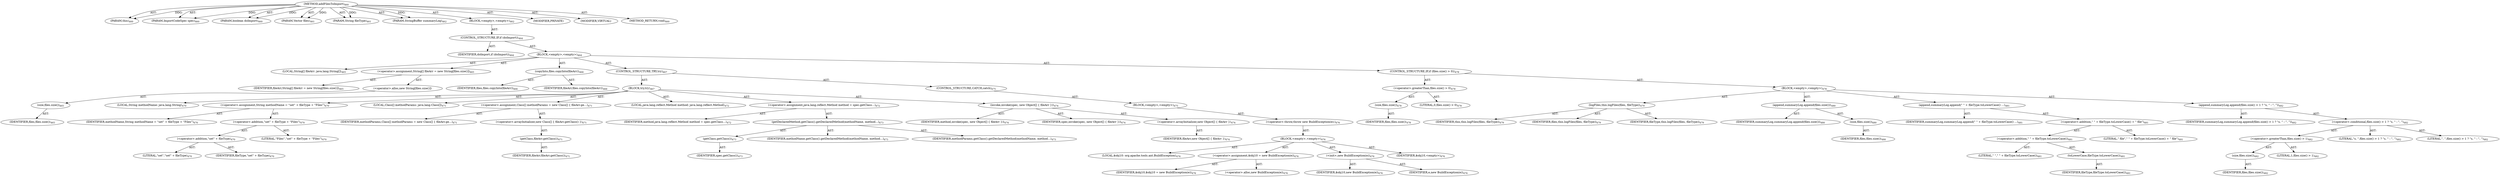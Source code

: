 digraph "addFilesToImport" {  
"111669149706" [label = <(METHOD,addFilesToImport)<SUB>460</SUB>> ]
"115964116998" [label = <(PARAM,this)<SUB>460</SUB>> ]
"115964117032" [label = <(PARAM,ImportCodeSpec spec)<SUB>460</SUB>> ]
"115964117033" [label = <(PARAM,boolean doImport)<SUB>460</SUB>> ]
"115964117034" [label = <(PARAM,Vector files)<SUB>461</SUB>> ]
"115964117035" [label = <(PARAM,String fileType)<SUB>461</SUB>> ]
"115964117036" [label = <(PARAM,StringBuffer summaryLog)<SUB>462</SUB>> ]
"25769803850" [label = <(BLOCK,&lt;empty&gt;,&lt;empty&gt;)<SUB>462</SUB>> ]
"47244640313" [label = <(CONTROL_STRUCTURE,IF,if (doImport))<SUB>464</SUB>> ]
"68719477074" [label = <(IDENTIFIER,doImport,if (doImport))<SUB>464</SUB>> ]
"25769803851" [label = <(BLOCK,&lt;empty&gt;,&lt;empty&gt;)<SUB>464</SUB>> ]
"94489280561" [label = <(LOCAL,String[] fileArr: java.lang.String[])<SUB>465</SUB>> ]
"30064771438" [label = <(&lt;operator&gt;.assignment,String[] fileArr = new String[files.size()])<SUB>465</SUB>> ]
"68719477075" [label = <(IDENTIFIER,fileArr,String[] fileArr = new String[files.size()])<SUB>465</SUB>> ]
"30064771439" [label = <(&lt;operator&gt;.alloc,new String[files.size()])> ]
"30064771440" [label = <(size,files.size())<SUB>465</SUB>> ]
"68719477076" [label = <(IDENTIFIER,files,files.size())<SUB>465</SUB>> ]
"30064771441" [label = <(copyInto,files.copyInto(fileArr))<SUB>466</SUB>> ]
"68719477077" [label = <(IDENTIFIER,files,files.copyInto(fileArr))<SUB>466</SUB>> ]
"68719477078" [label = <(IDENTIFIER,fileArr,files.copyInto(fileArr))<SUB>466</SUB>> ]
"47244640314" [label = <(CONTROL_STRUCTURE,TRY,try)<SUB>467</SUB>> ]
"25769803852" [label = <(BLOCK,try,try)<SUB>467</SUB>> ]
"94489280562" [label = <(LOCAL,String methodName: java.lang.String)<SUB>470</SUB>> ]
"30064771442" [label = <(&lt;operator&gt;.assignment,String methodName = &quot;set&quot; + fileType + &quot;Files&quot;)<SUB>470</SUB>> ]
"68719477079" [label = <(IDENTIFIER,methodName,String methodName = &quot;set&quot; + fileType + &quot;Files&quot;)<SUB>470</SUB>> ]
"30064771443" [label = <(&lt;operator&gt;.addition,&quot;set&quot; + fileType + &quot;Files&quot;)<SUB>470</SUB>> ]
"30064771444" [label = <(&lt;operator&gt;.addition,&quot;set&quot; + fileType)<SUB>470</SUB>> ]
"90194313306" [label = <(LITERAL,&quot;set&quot;,&quot;set&quot; + fileType)<SUB>470</SUB>> ]
"68719477080" [label = <(IDENTIFIER,fileType,&quot;set&quot; + fileType)<SUB>470</SUB>> ]
"90194313307" [label = <(LITERAL,&quot;Files&quot;,&quot;set&quot; + fileType + &quot;Files&quot;)<SUB>470</SUB>> ]
"94489280563" [label = <(LOCAL,Class[] methodParams: java.lang.Class[])<SUB>471</SUB>> ]
"30064771445" [label = <(&lt;operator&gt;.assignment,Class[] methodParams = new Class[] { fileArr.ge...)<SUB>471</SUB>> ]
"68719477081" [label = <(IDENTIFIER,methodParams,Class[] methodParams = new Class[] { fileArr.ge...)<SUB>471</SUB>> ]
"30064771446" [label = <(&lt;operator&gt;.arrayInitializer,new Class[] { fileArr.getClass() })<SUB>471</SUB>> ]
"30064771447" [label = <(getClass,fileArr.getClass())<SUB>471</SUB>> ]
"68719477082" [label = <(IDENTIFIER,fileArr,fileArr.getClass())<SUB>471</SUB>> ]
"94489280564" [label = <(LOCAL,java.lang.reflect.Method method: java.lang.reflect.Method)<SUB>472</SUB>> ]
"30064771448" [label = <(&lt;operator&gt;.assignment,java.lang.reflect.Method method = spec.getClass...)<SUB>472</SUB>> ]
"68719477083" [label = <(IDENTIFIER,method,java.lang.reflect.Method method = spec.getClass...)<SUB>472</SUB>> ]
"30064771449" [label = <(getDeclaredMethod,getClass().getDeclaredMethod(methodName, method...)<SUB>473</SUB>> ]
"30064771450" [label = <(getClass,getClass())<SUB>473</SUB>> ]
"68719477084" [label = <(IDENTIFIER,spec,getClass())<SUB>473</SUB>> ]
"68719477085" [label = <(IDENTIFIER,methodName,getClass().getDeclaredMethod(methodName, method...)<SUB>473</SUB>> ]
"68719477086" [label = <(IDENTIFIER,methodParams,getClass().getDeclaredMethod(methodName, method...)<SUB>473</SUB>> ]
"30064771451" [label = <(invoke,invoke(spec, new Object[] { fileArr }))<SUB>474</SUB>> ]
"68719477087" [label = <(IDENTIFIER,method,invoke(spec, new Object[] { fileArr }))<SUB>474</SUB>> ]
"68719477088" [label = <(IDENTIFIER,spec,invoke(spec, new Object[] { fileArr }))<SUB>474</SUB>> ]
"30064771452" [label = <(&lt;operator&gt;.arrayInitializer,new Object[] { fileArr })<SUB>474</SUB>> ]
"68719477089" [label = <(IDENTIFIER,fileArr,new Object[] { fileArr })<SUB>474</SUB>> ]
"47244640315" [label = <(CONTROL_STRUCTURE,CATCH,catch)<SUB>475</SUB>> ]
"25769803853" [label = <(BLOCK,&lt;empty&gt;,&lt;empty&gt;)<SUB>475</SUB>> ]
"30064771453" [label = <(&lt;operator&gt;.throw,throw new BuildException(e);)<SUB>476</SUB>> ]
"25769803854" [label = <(BLOCK,&lt;empty&gt;,&lt;empty&gt;)<SUB>476</SUB>> ]
"94489280565" [label = <(LOCAL,$obj10: org.apache.tools.ant.BuildException)<SUB>476</SUB>> ]
"30064771454" [label = <(&lt;operator&gt;.assignment,$obj10 = new BuildException(e))<SUB>476</SUB>> ]
"68719477090" [label = <(IDENTIFIER,$obj10,$obj10 = new BuildException(e))<SUB>476</SUB>> ]
"30064771455" [label = <(&lt;operator&gt;.alloc,new BuildException(e))<SUB>476</SUB>> ]
"30064771456" [label = <(&lt;init&gt;,new BuildException(e))<SUB>476</SUB>> ]
"68719477091" [label = <(IDENTIFIER,$obj10,new BuildException(e))<SUB>476</SUB>> ]
"68719477092" [label = <(IDENTIFIER,e,new BuildException(e))<SUB>476</SUB>> ]
"68719477093" [label = <(IDENTIFIER,$obj10,&lt;empty&gt;)<SUB>476</SUB>> ]
"47244640316" [label = <(CONTROL_STRUCTURE,IF,if (files.size() &gt; 0))<SUB>478</SUB>> ]
"30064771457" [label = <(&lt;operator&gt;.greaterThan,files.size() &gt; 0)<SUB>478</SUB>> ]
"30064771458" [label = <(size,files.size())<SUB>478</SUB>> ]
"68719477094" [label = <(IDENTIFIER,files,files.size())<SUB>478</SUB>> ]
"90194313308" [label = <(LITERAL,0,files.size() &gt; 0)<SUB>478</SUB>> ]
"25769803855" [label = <(BLOCK,&lt;empty&gt;,&lt;empty&gt;)<SUB>478</SUB>> ]
"30064771459" [label = <(logFiles,this.logFiles(files, fileType))<SUB>479</SUB>> ]
"68719476760" [label = <(IDENTIFIER,this,this.logFiles(files, fileType))<SUB>479</SUB>> ]
"68719477095" [label = <(IDENTIFIER,files,this.logFiles(files, fileType))<SUB>479</SUB>> ]
"68719477096" [label = <(IDENTIFIER,fileType,this.logFiles(files, fileType))<SUB>479</SUB>> ]
"30064771460" [label = <(append,summaryLog.append(files.size()))<SUB>480</SUB>> ]
"68719477097" [label = <(IDENTIFIER,summaryLog,summaryLog.append(files.size()))<SUB>480</SUB>> ]
"30064771461" [label = <(size,files.size())<SUB>480</SUB>> ]
"68719477098" [label = <(IDENTIFIER,files,files.size())<SUB>480</SUB>> ]
"30064771462" [label = <(append,summaryLog.append(&quot; &quot; + fileType.toLowerCase() ...)<SUB>481</SUB>> ]
"68719477099" [label = <(IDENTIFIER,summaryLog,summaryLog.append(&quot; &quot; + fileType.toLowerCase() ...)<SUB>481</SUB>> ]
"30064771463" [label = <(&lt;operator&gt;.addition,&quot; &quot; + fileType.toLowerCase() + &quot; file&quot;)<SUB>481</SUB>> ]
"30064771464" [label = <(&lt;operator&gt;.addition,&quot; &quot; + fileType.toLowerCase())<SUB>481</SUB>> ]
"90194313309" [label = <(LITERAL,&quot; &quot;,&quot; &quot; + fileType.toLowerCase())<SUB>481</SUB>> ]
"30064771465" [label = <(toLowerCase,fileType.toLowerCase())<SUB>481</SUB>> ]
"68719477100" [label = <(IDENTIFIER,fileType,fileType.toLowerCase())<SUB>481</SUB>> ]
"90194313310" [label = <(LITERAL,&quot; file&quot;,&quot; &quot; + fileType.toLowerCase() + &quot; file&quot;)<SUB>481</SUB>> ]
"30064771466" [label = <(append,summaryLog.append(files.size() &gt; 1 ? &quot;s, &quot; : &quot;, &quot;))<SUB>482</SUB>> ]
"68719477101" [label = <(IDENTIFIER,summaryLog,summaryLog.append(files.size() &gt; 1 ? &quot;s, &quot; : &quot;, &quot;))<SUB>482</SUB>> ]
"30064771467" [label = <(&lt;operator&gt;.conditional,files.size() &gt; 1 ? &quot;s, &quot; : &quot;, &quot;)<SUB>482</SUB>> ]
"30064771468" [label = <(&lt;operator&gt;.greaterThan,files.size() &gt; 1)<SUB>482</SUB>> ]
"30064771469" [label = <(size,files.size())<SUB>482</SUB>> ]
"68719477102" [label = <(IDENTIFIER,files,files.size())<SUB>482</SUB>> ]
"90194313311" [label = <(LITERAL,1,files.size() &gt; 1)<SUB>482</SUB>> ]
"90194313312" [label = <(LITERAL,&quot;s, &quot;,files.size() &gt; 1 ? &quot;s, &quot; : &quot;, &quot;)<SUB>482</SUB>> ]
"90194313313" [label = <(LITERAL,&quot;, &quot;,files.size() &gt; 1 ? &quot;s, &quot; : &quot;, &quot;)<SUB>482</SUB>> ]
"133143986195" [label = <(MODIFIER,PRIVATE)> ]
"133143986196" [label = <(MODIFIER,VIRTUAL)> ]
"128849018890" [label = <(METHOD_RETURN,void)<SUB>460</SUB>> ]
  "111669149706" -> "115964116998"  [ label = "AST: "] 
  "111669149706" -> "115964117032"  [ label = "AST: "] 
  "111669149706" -> "115964117033"  [ label = "AST: "] 
  "111669149706" -> "115964117034"  [ label = "AST: "] 
  "111669149706" -> "115964117035"  [ label = "AST: "] 
  "111669149706" -> "115964117036"  [ label = "AST: "] 
  "111669149706" -> "25769803850"  [ label = "AST: "] 
  "111669149706" -> "133143986195"  [ label = "AST: "] 
  "111669149706" -> "133143986196"  [ label = "AST: "] 
  "111669149706" -> "128849018890"  [ label = "AST: "] 
  "25769803850" -> "47244640313"  [ label = "AST: "] 
  "47244640313" -> "68719477074"  [ label = "AST: "] 
  "47244640313" -> "25769803851"  [ label = "AST: "] 
  "25769803851" -> "94489280561"  [ label = "AST: "] 
  "25769803851" -> "30064771438"  [ label = "AST: "] 
  "25769803851" -> "30064771441"  [ label = "AST: "] 
  "25769803851" -> "47244640314"  [ label = "AST: "] 
  "25769803851" -> "47244640316"  [ label = "AST: "] 
  "30064771438" -> "68719477075"  [ label = "AST: "] 
  "30064771438" -> "30064771439"  [ label = "AST: "] 
  "30064771439" -> "30064771440"  [ label = "AST: "] 
  "30064771440" -> "68719477076"  [ label = "AST: "] 
  "30064771441" -> "68719477077"  [ label = "AST: "] 
  "30064771441" -> "68719477078"  [ label = "AST: "] 
  "47244640314" -> "25769803852"  [ label = "AST: "] 
  "47244640314" -> "47244640315"  [ label = "AST: "] 
  "25769803852" -> "94489280562"  [ label = "AST: "] 
  "25769803852" -> "30064771442"  [ label = "AST: "] 
  "25769803852" -> "94489280563"  [ label = "AST: "] 
  "25769803852" -> "30064771445"  [ label = "AST: "] 
  "25769803852" -> "94489280564"  [ label = "AST: "] 
  "25769803852" -> "30064771448"  [ label = "AST: "] 
  "25769803852" -> "30064771451"  [ label = "AST: "] 
  "30064771442" -> "68719477079"  [ label = "AST: "] 
  "30064771442" -> "30064771443"  [ label = "AST: "] 
  "30064771443" -> "30064771444"  [ label = "AST: "] 
  "30064771443" -> "90194313307"  [ label = "AST: "] 
  "30064771444" -> "90194313306"  [ label = "AST: "] 
  "30064771444" -> "68719477080"  [ label = "AST: "] 
  "30064771445" -> "68719477081"  [ label = "AST: "] 
  "30064771445" -> "30064771446"  [ label = "AST: "] 
  "30064771446" -> "30064771447"  [ label = "AST: "] 
  "30064771447" -> "68719477082"  [ label = "AST: "] 
  "30064771448" -> "68719477083"  [ label = "AST: "] 
  "30064771448" -> "30064771449"  [ label = "AST: "] 
  "30064771449" -> "30064771450"  [ label = "AST: "] 
  "30064771449" -> "68719477085"  [ label = "AST: "] 
  "30064771449" -> "68719477086"  [ label = "AST: "] 
  "30064771450" -> "68719477084"  [ label = "AST: "] 
  "30064771451" -> "68719477087"  [ label = "AST: "] 
  "30064771451" -> "68719477088"  [ label = "AST: "] 
  "30064771451" -> "30064771452"  [ label = "AST: "] 
  "30064771452" -> "68719477089"  [ label = "AST: "] 
  "47244640315" -> "25769803853"  [ label = "AST: "] 
  "25769803853" -> "30064771453"  [ label = "AST: "] 
  "30064771453" -> "25769803854"  [ label = "AST: "] 
  "25769803854" -> "94489280565"  [ label = "AST: "] 
  "25769803854" -> "30064771454"  [ label = "AST: "] 
  "25769803854" -> "30064771456"  [ label = "AST: "] 
  "25769803854" -> "68719477093"  [ label = "AST: "] 
  "30064771454" -> "68719477090"  [ label = "AST: "] 
  "30064771454" -> "30064771455"  [ label = "AST: "] 
  "30064771456" -> "68719477091"  [ label = "AST: "] 
  "30064771456" -> "68719477092"  [ label = "AST: "] 
  "47244640316" -> "30064771457"  [ label = "AST: "] 
  "47244640316" -> "25769803855"  [ label = "AST: "] 
  "30064771457" -> "30064771458"  [ label = "AST: "] 
  "30064771457" -> "90194313308"  [ label = "AST: "] 
  "30064771458" -> "68719477094"  [ label = "AST: "] 
  "25769803855" -> "30064771459"  [ label = "AST: "] 
  "25769803855" -> "30064771460"  [ label = "AST: "] 
  "25769803855" -> "30064771462"  [ label = "AST: "] 
  "25769803855" -> "30064771466"  [ label = "AST: "] 
  "30064771459" -> "68719476760"  [ label = "AST: "] 
  "30064771459" -> "68719477095"  [ label = "AST: "] 
  "30064771459" -> "68719477096"  [ label = "AST: "] 
  "30064771460" -> "68719477097"  [ label = "AST: "] 
  "30064771460" -> "30064771461"  [ label = "AST: "] 
  "30064771461" -> "68719477098"  [ label = "AST: "] 
  "30064771462" -> "68719477099"  [ label = "AST: "] 
  "30064771462" -> "30064771463"  [ label = "AST: "] 
  "30064771463" -> "30064771464"  [ label = "AST: "] 
  "30064771463" -> "90194313310"  [ label = "AST: "] 
  "30064771464" -> "90194313309"  [ label = "AST: "] 
  "30064771464" -> "30064771465"  [ label = "AST: "] 
  "30064771465" -> "68719477100"  [ label = "AST: "] 
  "30064771466" -> "68719477101"  [ label = "AST: "] 
  "30064771466" -> "30064771467"  [ label = "AST: "] 
  "30064771467" -> "30064771468"  [ label = "AST: "] 
  "30064771467" -> "90194313312"  [ label = "AST: "] 
  "30064771467" -> "90194313313"  [ label = "AST: "] 
  "30064771468" -> "30064771469"  [ label = "AST: "] 
  "30064771468" -> "90194313311"  [ label = "AST: "] 
  "30064771469" -> "68719477102"  [ label = "AST: "] 
  "111669149706" -> "115964116998"  [ label = "DDG: "] 
  "111669149706" -> "115964117032"  [ label = "DDG: "] 
  "111669149706" -> "115964117033"  [ label = "DDG: "] 
  "111669149706" -> "115964117034"  [ label = "DDG: "] 
  "111669149706" -> "115964117035"  [ label = "DDG: "] 
  "111669149706" -> "115964117036"  [ label = "DDG: "] 
}
